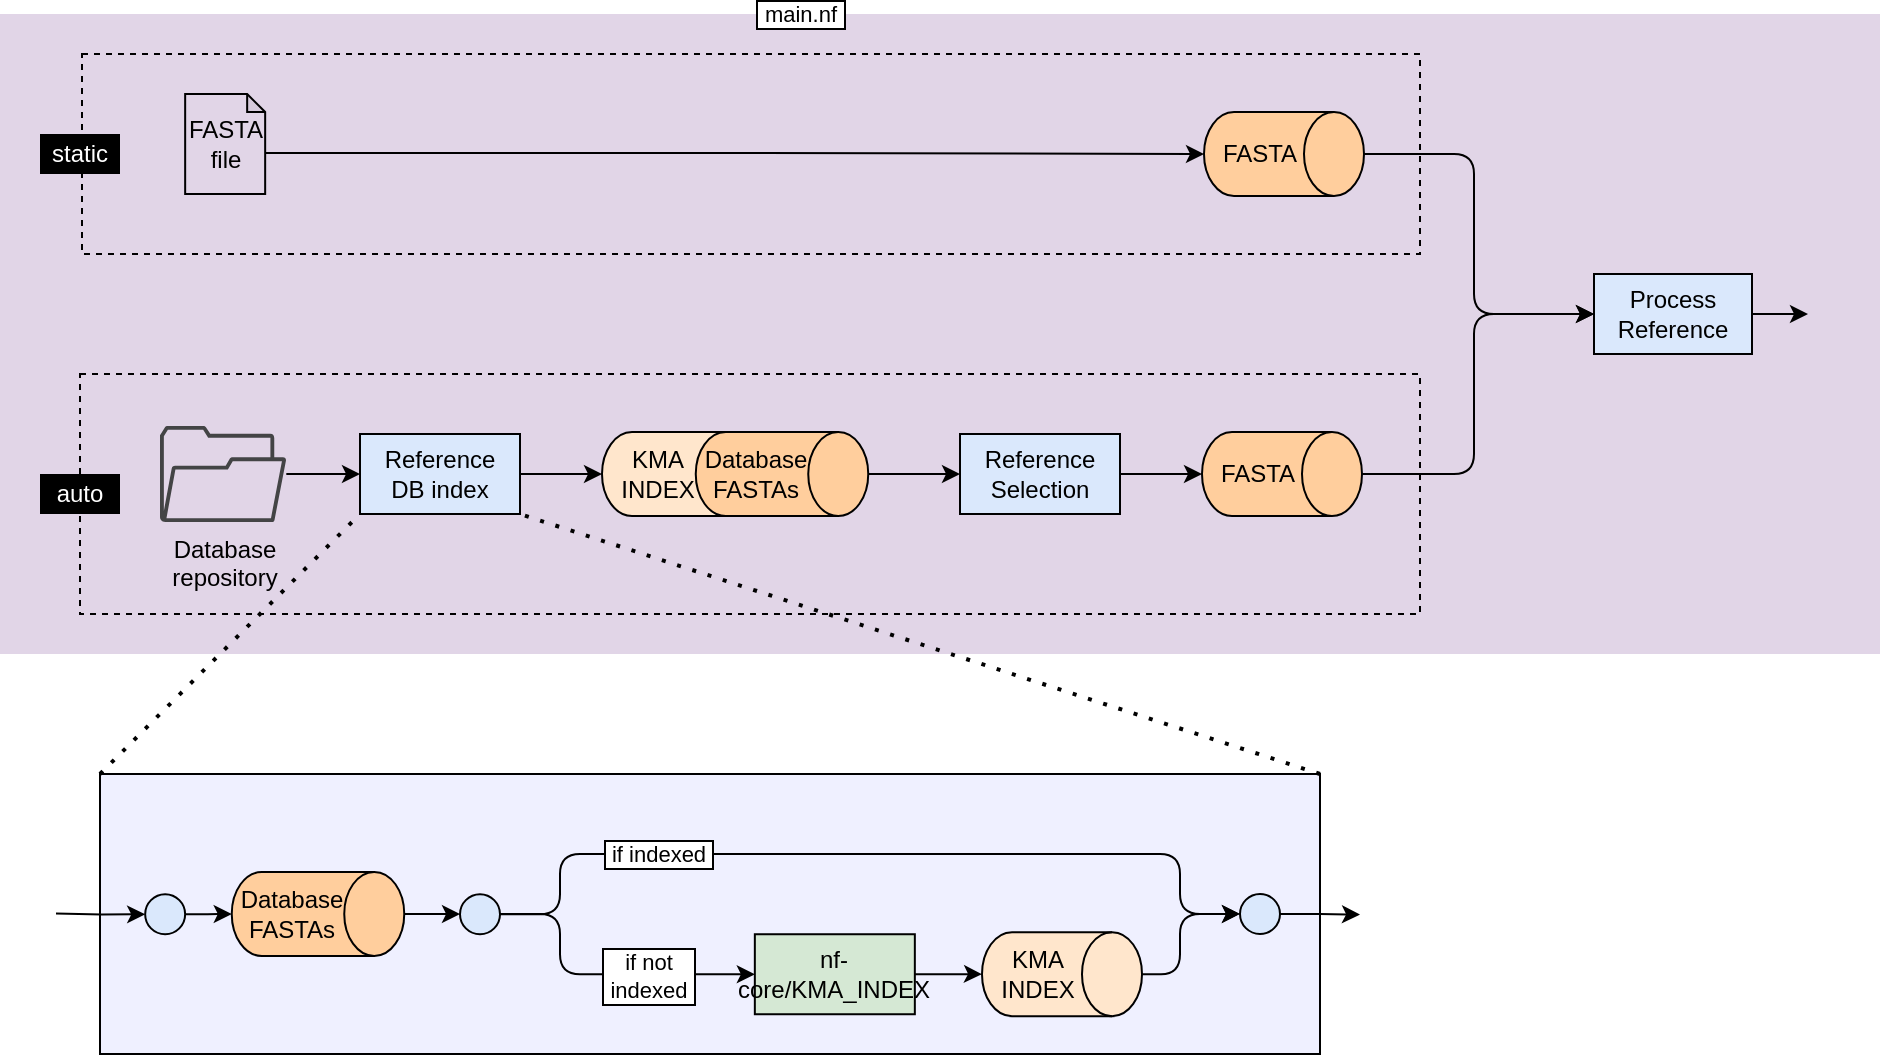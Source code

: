<mxfile version="26.0.14">
  <diagram name="Seite-1" id="7Lsd2CK0OyqqBiU0Eagt">
    <mxGraphModel dx="1195" dy="628" grid="1" gridSize="10" guides="1" tooltips="1" connect="1" arrows="1" fold="1" page="1" pageScale="1" pageWidth="827" pageHeight="1169" math="0" shadow="0">
      <root>
        <mxCell id="0" />
        <mxCell id="1" parent="0" />
        <mxCell id="sypE1KredNXuQqgpKMle-34" value="" style="rounded=0;whiteSpace=wrap;html=1;fillColor=#e1d5e7;dashed=1;strokeColor=none;" vertex="1" parent="1">
          <mxGeometry x="60" y="190" width="940" height="320" as="geometry" />
        </mxCell>
        <mxCell id="I7uPq8mdDfZ68AHLPZh--1" value="" style="rounded=0;whiteSpace=wrap;html=1;fillColor=#e1d5e7;dashed=1;strokeColor=default;" parent="1" vertex="1">
          <mxGeometry x="101" y="210" width="669" height="100" as="geometry" />
        </mxCell>
        <mxCell id="GsFqhkXUi2VyBZcjyvsj-9" value="" style="rounded=0;whiteSpace=wrap;html=1;fillColor=#e1d5e7;dashed=1;strokeColor=default;" parent="1" vertex="1">
          <mxGeometry x="100" y="370" width="670" height="120" as="geometry" />
        </mxCell>
        <mxCell id="sypE1KredNXuQqgpKMle-8" value="" style="rounded=0;whiteSpace=wrap;html=1;fillColor=#EFF0FF;strokeColor=default;" vertex="1" parent="1">
          <mxGeometry x="110" y="570" width="610" height="140" as="geometry" />
        </mxCell>
        <mxCell id="sypE1KredNXuQqgpKMle-24" style="edgeStyle=orthogonalEdgeStyle;rounded=1;orthogonalLoop=1;jettySize=auto;html=1;curved=0;exitX=1;exitY=0.5;exitDx=0;exitDy=0;entryX=0.5;entryY=1;entryDx=0;entryDy=0;entryPerimeter=0;" edge="1" parent="1" source="sypE1KredNXuQqgpKMle-23" target="sypE1KredNXuQqgpKMle-17">
          <mxGeometry relative="1" as="geometry">
            <mxPoint x="319.42" y="699.99" as="sourcePoint" />
            <mxPoint x="28" y="679.99" as="targetPoint" />
            <Array as="points">
              <mxPoint x="158" y="639.99" />
              <mxPoint x="158" y="639.99" />
            </Array>
          </mxGeometry>
        </mxCell>
        <mxCell id="GsFqhkXUi2VyBZcjyvsj-1" value="Reference&lt;br&gt;DB index" style="rounded=0;whiteSpace=wrap;html=1;fillColor=#dae8fc;strokeColor=default;" parent="1" vertex="1">
          <mxGeometry x="240" y="400" width="80" height="40" as="geometry" />
        </mxCell>
        <mxCell id="GsFqhkXUi2VyBZcjyvsj-14" style="edgeStyle=orthogonalEdgeStyle;rounded=1;orthogonalLoop=1;jettySize=auto;html=1;exitX=0.5;exitY=0;exitDx=0;exitDy=0;entryX=0;entryY=0.5;entryDx=0;entryDy=0;curved=0;exitPerimeter=0;" parent="1" source="sypE1KredNXuQqgpKMle-5" target="GsFqhkXUi2VyBZcjyvsj-13" edge="1">
          <mxGeometry relative="1" as="geometry">
            <Array as="points">
              <mxPoint x="797" y="420" />
              <mxPoint x="797" y="340" />
            </Array>
            <mxPoint x="718" y="471.0" as="sourcePoint" />
          </mxGeometry>
        </mxCell>
        <mxCell id="GsFqhkXUi2VyBZcjyvsj-2" value="Reference&lt;br&gt;Selection" style="rounded=0;whiteSpace=wrap;html=1;fillColor=#dae8fc;strokeColor=default;" parent="1" vertex="1">
          <mxGeometry x="540" y="400" width="80" height="40" as="geometry" />
        </mxCell>
        <mxCell id="GsFqhkXUi2VyBZcjyvsj-8" style="edgeStyle=orthogonalEdgeStyle;rounded=0;orthogonalLoop=1;jettySize=auto;html=1;exitX=0.5;exitY=0;exitDx=0;exitDy=0;exitPerimeter=0;entryX=0;entryY=0.5;entryDx=0;entryDy=0;" parent="1" source="sypE1KredNXuQqgpKMle-40" target="GsFqhkXUi2VyBZcjyvsj-2" edge="1">
          <mxGeometry relative="1" as="geometry" />
        </mxCell>
        <mxCell id="GsFqhkXUi2VyBZcjyvsj-6" style="edgeStyle=orthogonalEdgeStyle;rounded=0;orthogonalLoop=1;jettySize=auto;html=1;exitX=1;exitY=0.5;exitDx=0;exitDy=0;entryX=0.5;entryY=1;entryDx=0;entryDy=0;entryPerimeter=0;" parent="1" source="GsFqhkXUi2VyBZcjyvsj-1" target="GsFqhkXUi2VyBZcjyvsj-4" edge="1">
          <mxGeometry relative="1" as="geometry">
            <mxPoint x="321.0" y="425" as="targetPoint" />
          </mxGeometry>
        </mxCell>
        <mxCell id="GsFqhkXUi2VyBZcjyvsj-22" style="edgeStyle=orthogonalEdgeStyle;rounded=0;orthogonalLoop=1;jettySize=auto;html=1;exitX=1;exitY=0.5;exitDx=0;exitDy=0;" parent="1" source="GsFqhkXUi2VyBZcjyvsj-13" edge="1">
          <mxGeometry relative="1" as="geometry">
            <mxPoint x="964" y="340" as="targetPoint" />
            <Array as="points">
              <mxPoint x="958" y="340" />
              <mxPoint x="958" y="340" />
            </Array>
          </mxGeometry>
        </mxCell>
        <mxCell id="GsFqhkXUi2VyBZcjyvsj-13" value="Process&lt;br&gt;Reference" style="rounded=0;whiteSpace=wrap;html=1;fillColor=#dae8fc;strokeColor=default;" parent="1" vertex="1">
          <mxGeometry x="857" y="320" width="79" height="40" as="geometry" />
        </mxCell>
        <mxCell id="GsFqhkXUi2VyBZcjyvsj-20" style="edgeStyle=orthogonalEdgeStyle;rounded=1;orthogonalLoop=1;jettySize=auto;html=1;exitX=0.5;exitY=0;exitDx=0;exitDy=0;exitPerimeter=0;entryX=0;entryY=0.5;entryDx=0;entryDy=0;fillColor=#d5e8d4;strokeColor=default;curved=0;" parent="1" source="GsFqhkXUi2VyBZcjyvsj-16" target="GsFqhkXUi2VyBZcjyvsj-13" edge="1">
          <mxGeometry relative="1" as="geometry">
            <Array as="points">
              <mxPoint x="797" y="260" />
              <mxPoint x="797" y="340" />
            </Array>
          </mxGeometry>
        </mxCell>
        <mxCell id="GsFqhkXUi2VyBZcjyvsj-16" value="FASTA" style="shape=cylinder3;whiteSpace=wrap;html=1;boundedLbl=1;backgroundOutline=1;size=15;rotation=90;fillColor=light-dark(#ffce9d, #36210a);strokeColor=default;textDirection=ltr;horizontal=0;" parent="1" vertex="1">
          <mxGeometry x="681" y="220" width="42" height="80" as="geometry" />
        </mxCell>
        <mxCell id="GsFqhkXUi2VyBZcjyvsj-12" value="static" style="text;html=1;align=center;verticalAlign=middle;whiteSpace=wrap;rounded=0;fillColor=#000000;fontColor=#FFFFFF;" parent="1" vertex="1">
          <mxGeometry x="80" y="250" width="40" height="20" as="geometry" />
        </mxCell>
        <mxCell id="GsFqhkXUi2VyBZcjyvsj-21" value="auto" style="text;html=1;align=center;verticalAlign=middle;whiteSpace=wrap;rounded=0;fillColor=#000000;fontColor=#FFFFFF;" parent="1" vertex="1">
          <mxGeometry x="80" y="420" width="40" height="20" as="geometry" />
        </mxCell>
        <mxCell id="GsFqhkXUi2VyBZcjyvsj-4" value="KMA&lt;br&gt;INDEX" style="shape=cylinder3;whiteSpace=wrap;html=1;boundedLbl=1;backgroundOutline=1;size=15;rotation=90;fillColor=#ffe6cc;strokeColor=default;horizontal=0;" parent="1" vertex="1">
          <mxGeometry x="380" y="380" width="42" height="80" as="geometry" />
        </mxCell>
        <mxCell id="I7uPq8mdDfZ68AHLPZh--7" style="edgeStyle=orthogonalEdgeStyle;rounded=1;orthogonalLoop=1;jettySize=auto;html=1;entryX=0.5;entryY=1;entryDx=0;entryDy=0;entryPerimeter=0;curved=0;exitX=0;exitY=0;exitDx=40;exitDy=29.5;exitPerimeter=0;" parent="1" source="I7uPq8mdDfZ68AHLPZh--9" target="GsFqhkXUi2VyBZcjyvsj-16" edge="1">
          <mxGeometry relative="1" as="geometry">
            <mxPoint x="441" y="260" as="sourcePoint" />
            <Array as="points">
              <mxPoint x="431" y="260" />
            </Array>
          </mxGeometry>
        </mxCell>
        <mxCell id="I7uPq8mdDfZ68AHLPZh--9" value="FASTA&lt;br&gt;file" style="shape=note;whiteSpace=wrap;html=1;backgroundOutline=1;darkOpacity=0.05;size=9;fillColor=#e1d5e7;strokeColor=default;" parent="1" vertex="1">
          <mxGeometry x="152.58" y="230" width="40" height="50" as="geometry" />
        </mxCell>
        <mxCell id="I7uPq8mdDfZ68AHLPZh--19" value="" style="edgeStyle=orthogonalEdgeStyle;rounded=1;orthogonalLoop=1;jettySize=auto;html=1;exitX=1;exitY=0.5;exitDx=0;exitDy=0;entryX=0.5;entryY=1;entryDx=0;entryDy=0;curved=0;entryPerimeter=0;" parent="1" source="GsFqhkXUi2VyBZcjyvsj-2" target="sypE1KredNXuQqgpKMle-5" edge="1">
          <mxGeometry relative="1" as="geometry">
            <Array as="points" />
            <mxPoint x="556" y="425" as="sourcePoint" />
            <mxPoint x="584" y="425" as="targetPoint" />
          </mxGeometry>
        </mxCell>
        <mxCell id="sypE1KredNXuQqgpKMle-7" style="edgeStyle=orthogonalEdgeStyle;rounded=0;orthogonalLoop=1;jettySize=auto;html=1;entryX=0;entryY=0.5;entryDx=0;entryDy=0;" edge="1" parent="1" source="sypE1KredNXuQqgpKMle-4" target="GsFqhkXUi2VyBZcjyvsj-1">
          <mxGeometry relative="1" as="geometry" />
        </mxCell>
        <mxCell id="sypE1KredNXuQqgpKMle-4" value="Database&lt;br&gt;repository" style="sketch=0;pointerEvents=1;shadow=0;dashed=0;html=1;strokeColor=none;fillColor=#434445;aspect=fixed;labelPosition=center;verticalLabelPosition=bottom;verticalAlign=top;align=center;outlineConnect=0;shape=mxgraph.vvd.folder;" vertex="1" parent="1">
          <mxGeometry x="140" y="396" width="63.16" height="48" as="geometry" />
        </mxCell>
        <mxCell id="sypE1KredNXuQqgpKMle-5" value="FASTA" style="shape=cylinder3;whiteSpace=wrap;html=1;boundedLbl=1;backgroundOutline=1;size=15;rotation=90;fillColor=light-dark(#ffce9d, #36210a);strokeColor=default;textDirection=ltr;horizontal=0;" vertex="1" parent="1">
          <mxGeometry x="680" y="380" width="42" height="80" as="geometry" />
        </mxCell>
        <mxCell id="sypE1KredNXuQqgpKMle-12" style="edgeStyle=orthogonalEdgeStyle;rounded=1;orthogonalLoop=1;jettySize=auto;html=1;curved=0;entryX=0;entryY=0.5;entryDx=0;entryDy=0;exitX=1;exitY=0.5;exitDx=0;exitDy=0;" edge="1" parent="1" source="sypE1KredNXuQqgpKMle-38" target="sypE1KredNXuQqgpKMle-41">
          <mxGeometry relative="1" as="geometry">
            <mxPoint x="460" y="530" as="sourcePoint" />
            <mxPoint x="457.42" y="570" as="targetPoint" />
            <Array as="points">
              <mxPoint x="340" y="640" />
              <mxPoint x="340" y="610" />
              <mxPoint x="650" y="610" />
              <mxPoint x="650" y="640" />
            </Array>
          </mxGeometry>
        </mxCell>
        <mxCell id="sypE1KredNXuQqgpKMle-14" value="&amp;nbsp;if indexed&amp;nbsp; " style="edgeLabel;html=1;align=center;verticalAlign=middle;resizable=0;points=[];labelBorderColor=default;" vertex="1" connectable="0" parent="sypE1KredNXuQqgpKMle-12">
          <mxGeometry x="-0.215" relative="1" as="geometry">
            <mxPoint x="-60" as="offset" />
          </mxGeometry>
        </mxCell>
        <mxCell id="sypE1KredNXuQqgpKMle-13" style="edgeStyle=orthogonalEdgeStyle;rounded=1;orthogonalLoop=1;jettySize=auto;html=1;curved=0;exitX=0.5;exitY=0;exitDx=0;exitDy=0;exitPerimeter=0;entryX=0;entryY=0.5;entryDx=0;entryDy=0;" edge="1" parent="1" source="sypE1KredNXuQqgpKMle-38" target="sypE1KredNXuQqgpKMle-21">
          <mxGeometry relative="1" as="geometry">
            <mxPoint x="360.42" y="613.14" as="sourcePoint" />
            <mxPoint x="367.42" y="710" as="targetPoint" />
            <Array as="points">
              <mxPoint x="300" y="640" />
              <mxPoint x="340" y="640" />
              <mxPoint x="340" y="670" />
            </Array>
          </mxGeometry>
        </mxCell>
        <mxCell id="sypE1KredNXuQqgpKMle-17" value="Database&lt;br&gt;FASTAs" style="shape=cylinder3;whiteSpace=wrap;html=1;boundedLbl=1;backgroundOutline=1;size=15;rotation=90;fillColor=light-dark(#ffce9d, #36210a);strokeColor=default;textDirection=ltr;horizontal=0;" vertex="1" parent="1">
          <mxGeometry x="198" y="596.87" width="42" height="86.25" as="geometry" />
        </mxCell>
        <mxCell id="sypE1KredNXuQqgpKMle-22" style="edgeStyle=orthogonalEdgeStyle;rounded=1;orthogonalLoop=1;jettySize=auto;html=1;exitX=1;exitY=0.5;exitDx=0;exitDy=0;curved=0;entryX=0.5;entryY=1;entryDx=0;entryDy=0;entryPerimeter=0;" edge="1" parent="1" source="sypE1KredNXuQqgpKMle-21" target="sypE1KredNXuQqgpKMle-19">
          <mxGeometry relative="1" as="geometry">
            <mxPoint x="567.42" y="630" as="targetPoint" />
            <Array as="points">
              <mxPoint x="550" y="670" />
              <mxPoint x="550" y="670" />
            </Array>
          </mxGeometry>
        </mxCell>
        <mxCell id="sypE1KredNXuQqgpKMle-21" value="nf-core/KMA_INDEX" style="rounded=0;whiteSpace=wrap;html=1;fillColor=#d5e8d4;strokeColor=default;" vertex="1" parent="1">
          <mxGeometry x="437.42" y="650.12" width="80" height="40" as="geometry" />
        </mxCell>
        <mxCell id="sypE1KredNXuQqgpKMle-23" value="" style="ellipse;whiteSpace=wrap;html=1;aspect=fixed;fillColor=#dae8fc;strokeColor=default;" vertex="1" parent="1">
          <mxGeometry x="132.58" y="630.12" width="20" height="20" as="geometry" />
        </mxCell>
        <mxCell id="sypE1KredNXuQqgpKMle-27" style="edgeStyle=orthogonalEdgeStyle;rounded=0;orthogonalLoop=1;jettySize=auto;html=1;exitX=0.5;exitY=0;exitDx=0;exitDy=0;exitPerimeter=0;entryX=0;entryY=0.5;entryDx=0;entryDy=0;" edge="1" parent="1" target="sypE1KredNXuQqgpKMle-23">
          <mxGeometry relative="1" as="geometry">
            <mxPoint x="127.0" y="640.08" as="targetPoint" />
            <mxPoint x="88" y="639.77" as="sourcePoint" />
          </mxGeometry>
        </mxCell>
        <mxCell id="sypE1KredNXuQqgpKMle-29" value="" style="endArrow=none;dashed=1;html=1;dashPattern=1 3;strokeWidth=2;rounded=0;exitX=0;exitY=0;exitDx=0;exitDy=0;entryX=0;entryY=1;entryDx=0;entryDy=0;" edge="1" parent="1" source="sypE1KredNXuQqgpKMle-8" target="GsFqhkXUi2VyBZcjyvsj-1">
          <mxGeometry width="50" height="50" relative="1" as="geometry">
            <mxPoint x="370" y="530" as="sourcePoint" />
            <mxPoint x="420" y="480" as="targetPoint" />
          </mxGeometry>
        </mxCell>
        <mxCell id="sypE1KredNXuQqgpKMle-31" value="" style="endArrow=none;dashed=1;html=1;dashPattern=1 3;strokeWidth=2;rounded=0;exitX=1;exitY=0;exitDx=0;exitDy=0;entryX=1;entryY=1;entryDx=0;entryDy=0;" edge="1" parent="1" source="sypE1KredNXuQqgpKMle-8" target="GsFqhkXUi2VyBZcjyvsj-1">
          <mxGeometry width="50" height="50" relative="1" as="geometry">
            <mxPoint x="187" y="580" as="sourcePoint" />
            <mxPoint x="250" y="450" as="targetPoint" />
          </mxGeometry>
        </mxCell>
        <mxCell id="sypE1KredNXuQqgpKMle-36" value="&amp;nbsp;main.nf&amp;nbsp; " style="edgeLabel;html=1;align=center;verticalAlign=middle;resizable=0;points=[];labelBorderColor=default;" vertex="1" connectable="0" parent="1">
          <mxGeometry x="459.997" y="190" as="geometry" />
        </mxCell>
        <mxCell id="sypE1KredNXuQqgpKMle-37" value="if not&lt;br&gt;&amp;nbsp;indexed&amp;nbsp; " style="edgeLabel;html=1;align=center;verticalAlign=middle;resizable=0;points=[];labelBorderColor=default;" vertex="1" connectable="0" parent="1">
          <mxGeometry x="388.714" y="669.989" as="geometry">
            <mxPoint x="-5" y="1" as="offset" />
          </mxGeometry>
        </mxCell>
        <mxCell id="sypE1KredNXuQqgpKMle-39" value="" style="edgeStyle=orthogonalEdgeStyle;rounded=1;orthogonalLoop=1;jettySize=auto;html=1;curved=0;exitX=0.5;exitY=0;exitDx=0;exitDy=0;exitPerimeter=0;entryX=0;entryY=0.5;entryDx=0;entryDy=0;" edge="1" parent="1" source="sypE1KredNXuQqgpKMle-17" target="sypE1KredNXuQqgpKMle-38">
          <mxGeometry relative="1" as="geometry">
            <mxPoint x="262" y="640" as="sourcePoint" />
            <mxPoint x="437" y="670" as="targetPoint" />
            <Array as="points" />
          </mxGeometry>
        </mxCell>
        <mxCell id="sypE1KredNXuQqgpKMle-38" value="" style="ellipse;whiteSpace=wrap;html=1;aspect=fixed;fillColor=#dae8fc;strokeColor=default;" vertex="1" parent="1">
          <mxGeometry x="290" y="630.12" width="20" height="20" as="geometry" />
        </mxCell>
        <mxCell id="sypE1KredNXuQqgpKMle-40" value="Database&lt;br&gt;FASTAs" style="shape=cylinder3;whiteSpace=wrap;html=1;boundedLbl=1;backgroundOutline=1;size=15;rotation=90;fillColor=light-dark(#ffce9d, #36210a);strokeColor=default;textDirection=ltr;horizontal=0;" vertex="1" parent="1">
          <mxGeometry x="430" y="376.88" width="42" height="86.25" as="geometry" />
        </mxCell>
        <mxCell id="sypE1KredNXuQqgpKMle-42" style="edgeStyle=orthogonalEdgeStyle;rounded=1;orthogonalLoop=1;jettySize=auto;html=1;exitX=0.5;exitY=0;exitDx=0;exitDy=0;exitPerimeter=0;entryX=0;entryY=0.5;entryDx=0;entryDy=0;curved=0;" edge="1" parent="1" source="sypE1KredNXuQqgpKMle-19" target="sypE1KredNXuQqgpKMle-41">
          <mxGeometry relative="1" as="geometry">
            <Array as="points">
              <mxPoint x="650" y="670" />
              <mxPoint x="650" y="640" />
            </Array>
          </mxGeometry>
        </mxCell>
        <mxCell id="sypE1KredNXuQqgpKMle-19" value="KMA&lt;br&gt;INDEX" style="shape=cylinder3;whiteSpace=wrap;html=1;boundedLbl=1;backgroundOutline=1;size=15;rotation=90;fillColor=#ffe6cc;strokeColor=default;textDirection=ltr;horizontal=0;fontStyle=0" vertex="1" parent="1">
          <mxGeometry x="570.0" y="630.12" width="42" height="80" as="geometry" />
        </mxCell>
        <mxCell id="sypE1KredNXuQqgpKMle-43" style="edgeStyle=orthogonalEdgeStyle;rounded=0;orthogonalLoop=1;jettySize=auto;html=1;exitX=1;exitY=0.5;exitDx=0;exitDy=0;" edge="1" parent="1" source="sypE1KredNXuQqgpKMle-41">
          <mxGeometry relative="1" as="geometry">
            <mxPoint x="740.0" y="640.31" as="targetPoint" />
          </mxGeometry>
        </mxCell>
        <mxCell id="sypE1KredNXuQqgpKMle-41" value="" style="ellipse;whiteSpace=wrap;html=1;aspect=fixed;fillColor=#dae8fc;strokeColor=default;" vertex="1" parent="1">
          <mxGeometry x="680" y="629.99" width="20" height="20" as="geometry" />
        </mxCell>
      </root>
    </mxGraphModel>
  </diagram>
</mxfile>
